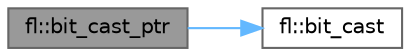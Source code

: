 digraph "fl::bit_cast_ptr"
{
 // INTERACTIVE_SVG=YES
 // LATEX_PDF_SIZE
  bgcolor="transparent";
  edge [fontname=Helvetica,fontsize=10,labelfontname=Helvetica,labelfontsize=10];
  node [fontname=Helvetica,fontsize=10,shape=box,height=0.2,width=0.4];
  rankdir="LR";
  Node1 [id="Node000001",label="fl::bit_cast_ptr",height=0.2,width=0.4,color="gray40", fillcolor="grey60", style="filled", fontcolor="black",tooltip=" "];
  Node1 -> Node2 [id="edge1_Node000001_Node000002",color="steelblue1",style="solid",tooltip=" "];
  Node2 [id="Node000002",label="fl::bit_cast",height=0.2,width=0.4,color="grey40", fillcolor="white", style="filled",URL="$d4/d36/namespacefl_a213e289e084126c44de102393fb0d302.html#a213e289e084126c44de102393fb0d302",tooltip=" "];
}
